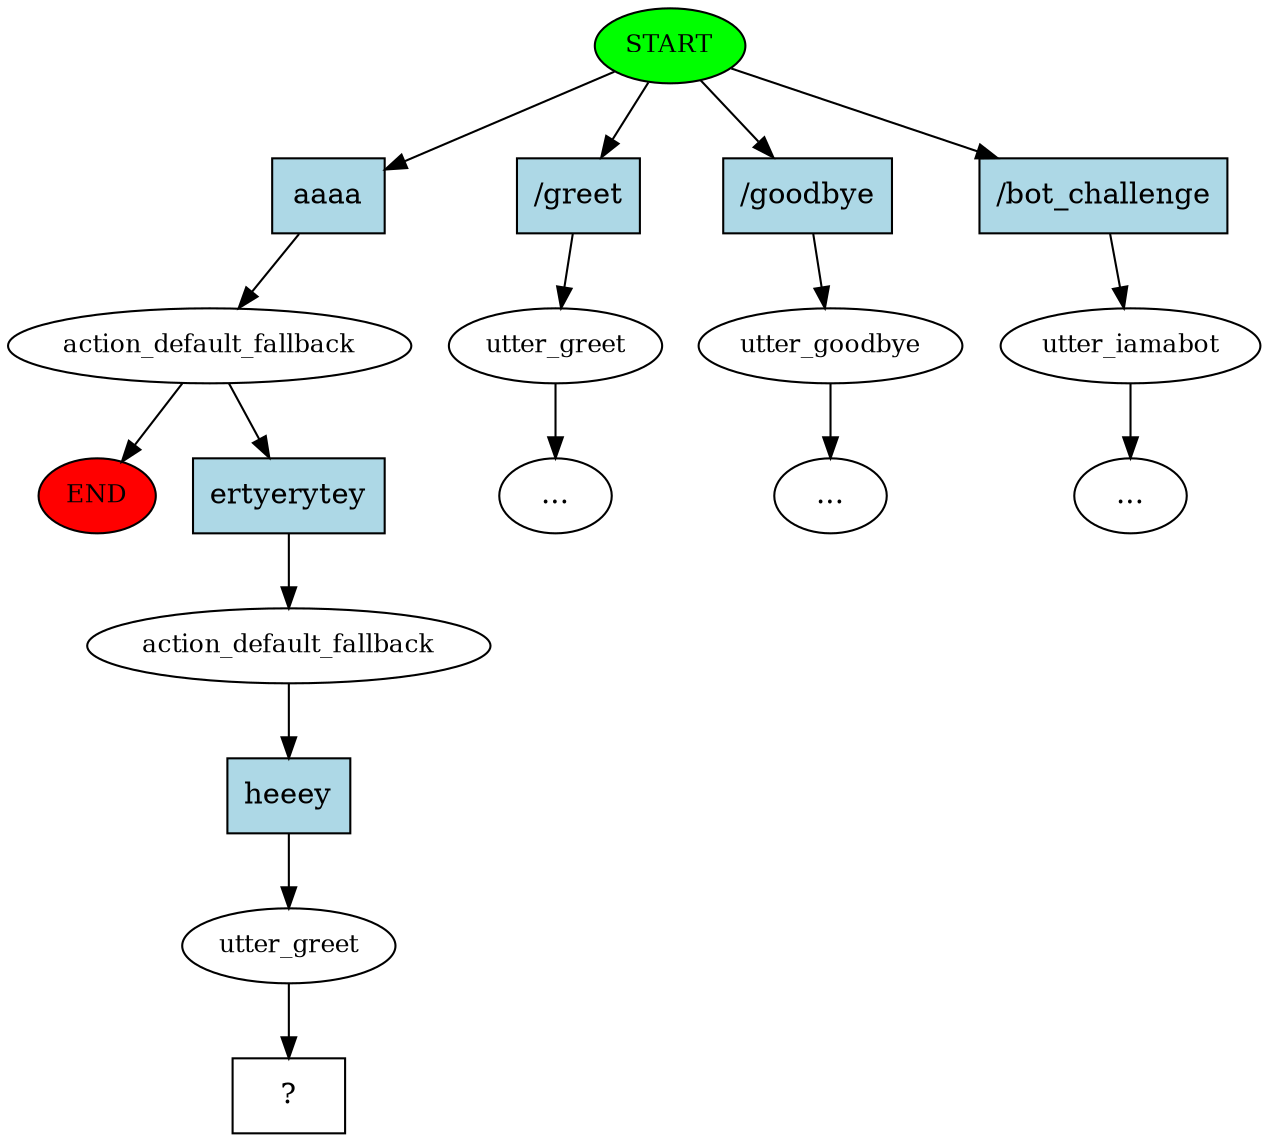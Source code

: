 digraph  {
0 [class="start active", fillcolor=green, fontsize=12, label=START, style=filled];
"-1" [class=end, fillcolor=red, fontsize=12, label=END, style=filled];
1 [class=active, fontsize=12, label=action_default_fallback];
2 [class="", fontsize=12, label=utter_greet];
3 [class="", fontsize=12, label=utter_goodbye];
"-4" [class=ellipsis, label="..."];
4 [class="", fontsize=12, label=utter_iamabot];
"-5" [class=ellipsis, label="..."];
"-10" [class=ellipsis, label="..."];
11 [class=active, fontsize=12, label=action_default_fallback];
12 [class=active, fontsize=12, label=utter_greet];
13 [class="intent dashed active", label="  ?  ", shape=rect];
14 [class="intent active", fillcolor=lightblue, label=aaaa, shape=rect, style=filled];
15 [class=intent, fillcolor=lightblue, label="/greet", shape=rect, style=filled];
16 [class=intent, fillcolor=lightblue, label="/goodbye", shape=rect, style=filled];
17 [class=intent, fillcolor=lightblue, label="/bot_challenge", shape=rect, style=filled];
18 [class="intent active", fillcolor=lightblue, label=ertyerytey, shape=rect, style=filled];
19 [class="intent active", fillcolor=lightblue, label=heeey, shape=rect, style=filled];
0 -> 14  [class=active, key=0];
0 -> 15  [class="", key=0];
0 -> 16  [class="", key=0];
0 -> 17  [class="", key=0];
1 -> "-1"  [class="", key=NONE, label=""];
1 -> 18  [class=active, key=0];
2 -> "-10"  [class="", key=NONE, label=""];
3 -> "-4"  [class="", key=NONE, label=""];
4 -> "-5"  [class="", key=NONE, label=""];
11 -> 19  [class=active, key=0];
12 -> 13  [class=active, key=NONE, label=""];
14 -> 1  [class=active, key=0];
15 -> 2  [class="", key=0];
16 -> 3  [class="", key=0];
17 -> 4  [class="", key=0];
18 -> 11  [class=active, key=0];
19 -> 12  [class=active, key=0];
}
